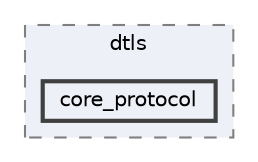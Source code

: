 digraph "include/dtls/core_protocol"
{
 // LATEX_PDF_SIZE
  bgcolor="transparent";
  edge [fontname=Helvetica,fontsize=10,labelfontname=Helvetica,labelfontsize=10];
  node [fontname=Helvetica,fontsize=10,shape=box,height=0.2,width=0.4];
  compound=true
  subgraph clusterdir_6bb4f32e410c2a9faa3813982937f2b2 {
    graph [ bgcolor="#edf0f7", pencolor="grey50", label="dtls", fontname=Helvetica,fontsize=10 style="filled,dashed", URL="dir_6bb4f32e410c2a9faa3813982937f2b2.html",tooltip=""]
  dir_fb69cecc0fa63eb09b6388118fdcaad0 [label="core_protocol", fillcolor="#edf0f7", color="grey25", style="filled,bold", URL="dir_fb69cecc0fa63eb09b6388118fdcaad0.html",tooltip=""];
  }
}
